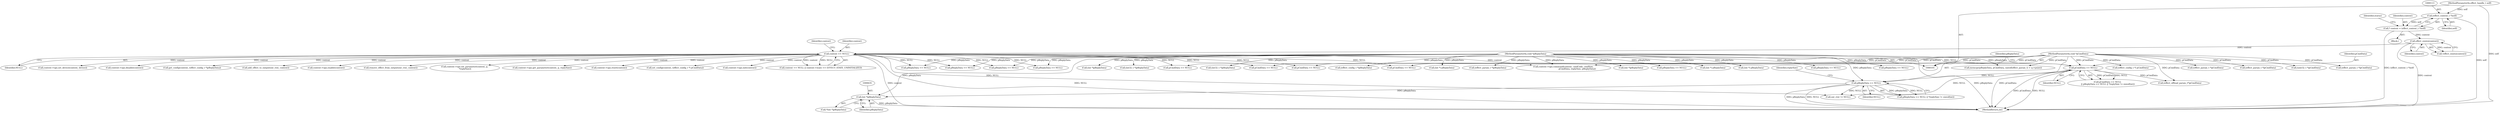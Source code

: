 digraph "0_Android_073a80800f341325932c66818ce4302b312909a4@pointer" {
"1000634" [label="(Call,(int *)pReplyData)"];
"1000600" [label="(Call,pReplyData == NULL)"];
"1000107" [label="(MethodParameterIn,void *pReplyData)"];
"1000596" [label="(Call,pCmdData == NULL)"];
"1000105" [label="(MethodParameterIn,void *pCmdData)"];
"1000135" [label="(Call,context == NULL)"];
"1000125" [label="(Call,effect_exists(context))"];
"1000110" [label="(Call,* context = (effect_context_t *)self)"];
"1000112" [label="(Call,(effect_context_t *)self)"];
"1000102" [label="(MethodParameterIn,effect_handle_t self)"];
"1000363" [label="(Call,context->ops.disable(context))"];
"1000393" [label="(Call,pReplyData == NULL)"];
"1000412" [label="(Call,(effect_param_t *)pCmdData)"];
"1000140" [label="(Identifier,context)"];
"1000218" [label="(Call,(int *) pReplyData)"];
"1000177" [label="(Call,(int *) pReplyData)"];
"1000479" [label="(Call,pCmdData == NULL)"];
"1000125" [label="(Call,effect_exists(context))"];
"1000110" [label="(Call,* context = (effect_context_t *)self)"];
"1000636" [label="(Identifier,pReplyData)"];
"1000599" [label="(Call,pReplyData == NULL || *replySize != sizeof(int))"];
"1000155" [label="(Call,pReplyData == NULL)"];
"1000496" [label="(Call,pReplyData == NULL)"];
"1000570" [label="(Call,(uint32_t *)pCmdData)"];
"1000102" [label="(MethodParameterIn,effect_handle_t self)"];
"1000136" [label="(Identifier,context)"];
"1000274" [label="(Call,pReplyData == NULL)"];
"1000524" [label="(Call,(effect_param_t *)pCmdData)"];
"1000255" [label="(Call,get_config(context, (effect_config_t *)pReplyData))"];
"1000223" [label="(Call,(effect_config_t *) pCmdData)"];
"1000684" [label="(Call,add_effect_to_output(out_ctxt, context))"];
"1000597" [label="(Identifier,pCmdData)"];
"1000311" [label="(Call,context->ops.enable(context))"];
"1000112" [label="(Call,(effect_context_t *)self)"];
"1000664" [label="(Call,remove_effect_from_output(out_ctxt, context))"];
"1000605" [label="(Identifier,replySize)"];
"1000661" [label="(Call,out_ctxt != NULL)"];
"1000193" [label="(Call,pCmdData == NULL)"];
"1000202" [label="(Call,pReplyData == NULL)"];
"1000318" [label="(Call,(int *)pReplyData)"];
"1000517" [label="(Call,(int32_t *)pReplyData)"];
"1000538" [label="(Call,context->ops.set_parameter(context, p,\n *replySize))"];
"1000230" [label="(Call,pReplyData == NULL)"];
"1000551" [label="(Call,pCmdData == NULL)"];
"1000326" [label="(Call,pReplyData == NULL)"];
"1000470" [label="(Call,context->ops.get_parameter(context, p, replySize))"];
"1000634" [label="(Call,(int *)pReplyData)"];
"1000535" [label="(Call,(int32_t *)pReplyData)"];
"1000595" [label="(Call,pCmdData == NULL\n || pReplyData == NULL || *replySize != sizeof(int))"];
"1000114" [label="(Identifier,self)"];
"1000135" [label="(Call,context == NULL)"];
"1000268" [label="(Call,context->ops.reset(context))"];
"1000124" [label="(Call,!effect_exists(context))"];
"1000118" [label="(Identifier,status)"];
"1000257" [label="(Call,(effect_config_t *)pReplyData)"];
"1000633" [label="(Call,*(int *)pReplyData)"];
"1000620" [label="(Call,(effect_offload_param_t*)pCmdData)"];
"1000185" [label="(Call,(int *) pReplyData)"];
"1000461" [label="(Call,(effect_param_t *)pReplyData)"];
"1000449" [label="(Call,memcpy(pReplyData, pCmdData, sizeof(effect_param_t) + q->psize))"];
"1000126" [label="(Identifier,context)"];
"1000596" [label="(Call,pCmdData == NULL)"];
"1000602" [label="(Identifier,NULL)"];
"1000600" [label="(Call,pReplyData == NULL)"];
"1000221" [label="(Call,set_config(context, (effect_config_t *) pCmdData))"];
"1000379" [label="(Call,pCmdData == NULL)"];
"1000701" [label="(Call,context->ops.command(context, cmdCode, cmdSize,\n                                          pCmdData, replySize, pReplyData))"];
"1000107" [label="(MethodParameterIn,void *pReplyData)"];
"1000111" [label="(Identifier,context)"];
"1000370" [label="(Call,(int *)pReplyData)"];
"1000446" [label="(Call,(effect_param_t *)pCmdData)"];
"1000108" [label="(Block,)"];
"1000180" [label="(Call,context->ops.init(context))"];
"1000134" [label="(Call,context == NULL || context->state == EFFECT_STATE_UNINITIALIZED)"];
"1000137" [label="(Identifier,NULL)"];
"1000105" [label="(MethodParameterIn,void *pCmdData)"];
"1000601" [label="(Identifier,pReplyData)"];
"1000598" [label="(Identifier,NULL)"];
"1000725" [label="(MethodReturn,int)"];
"1000579" [label="(Call,context->ops.set_device(context, device))"];
"1000634" -> "1000633"  [label="AST: "];
"1000634" -> "1000636"  [label="CFG: "];
"1000635" -> "1000634"  [label="AST: "];
"1000636" -> "1000634"  [label="AST: "];
"1000633" -> "1000634"  [label="CFG: "];
"1000634" -> "1000725"  [label="DDG: pReplyData"];
"1000600" -> "1000634"  [label="DDG: pReplyData"];
"1000107" -> "1000634"  [label="DDG: pReplyData"];
"1000600" -> "1000599"  [label="AST: "];
"1000600" -> "1000602"  [label="CFG: "];
"1000601" -> "1000600"  [label="AST: "];
"1000602" -> "1000600"  [label="AST: "];
"1000605" -> "1000600"  [label="CFG: "];
"1000599" -> "1000600"  [label="CFG: "];
"1000600" -> "1000725"  [label="DDG: NULL"];
"1000600" -> "1000725"  [label="DDG: pReplyData"];
"1000600" -> "1000599"  [label="DDG: pReplyData"];
"1000600" -> "1000599"  [label="DDG: NULL"];
"1000107" -> "1000600"  [label="DDG: pReplyData"];
"1000596" -> "1000600"  [label="DDG: NULL"];
"1000600" -> "1000661"  [label="DDG: NULL"];
"1000107" -> "1000101"  [label="AST: "];
"1000107" -> "1000725"  [label="DDG: pReplyData"];
"1000107" -> "1000155"  [label="DDG: pReplyData"];
"1000107" -> "1000177"  [label="DDG: pReplyData"];
"1000107" -> "1000185"  [label="DDG: pReplyData"];
"1000107" -> "1000202"  [label="DDG: pReplyData"];
"1000107" -> "1000218"  [label="DDG: pReplyData"];
"1000107" -> "1000230"  [label="DDG: pReplyData"];
"1000107" -> "1000257"  [label="DDG: pReplyData"];
"1000107" -> "1000274"  [label="DDG: pReplyData"];
"1000107" -> "1000318"  [label="DDG: pReplyData"];
"1000107" -> "1000326"  [label="DDG: pReplyData"];
"1000107" -> "1000370"  [label="DDG: pReplyData"];
"1000107" -> "1000393"  [label="DDG: pReplyData"];
"1000107" -> "1000449"  [label="DDG: pReplyData"];
"1000107" -> "1000461"  [label="DDG: pReplyData"];
"1000107" -> "1000496"  [label="DDG: pReplyData"];
"1000107" -> "1000517"  [label="DDG: pReplyData"];
"1000107" -> "1000535"  [label="DDG: pReplyData"];
"1000107" -> "1000701"  [label="DDG: pReplyData"];
"1000596" -> "1000595"  [label="AST: "];
"1000596" -> "1000598"  [label="CFG: "];
"1000597" -> "1000596"  [label="AST: "];
"1000598" -> "1000596"  [label="AST: "];
"1000601" -> "1000596"  [label="CFG: "];
"1000595" -> "1000596"  [label="CFG: "];
"1000596" -> "1000725"  [label="DDG: NULL"];
"1000596" -> "1000725"  [label="DDG: pCmdData"];
"1000596" -> "1000595"  [label="DDG: pCmdData"];
"1000596" -> "1000595"  [label="DDG: NULL"];
"1000105" -> "1000596"  [label="DDG: pCmdData"];
"1000135" -> "1000596"  [label="DDG: NULL"];
"1000596" -> "1000620"  [label="DDG: pCmdData"];
"1000596" -> "1000661"  [label="DDG: NULL"];
"1000105" -> "1000101"  [label="AST: "];
"1000105" -> "1000725"  [label="DDG: pCmdData"];
"1000105" -> "1000193"  [label="DDG: pCmdData"];
"1000105" -> "1000223"  [label="DDG: pCmdData"];
"1000105" -> "1000379"  [label="DDG: pCmdData"];
"1000105" -> "1000412"  [label="DDG: pCmdData"];
"1000105" -> "1000446"  [label="DDG: pCmdData"];
"1000105" -> "1000449"  [label="DDG: pCmdData"];
"1000105" -> "1000479"  [label="DDG: pCmdData"];
"1000105" -> "1000524"  [label="DDG: pCmdData"];
"1000105" -> "1000551"  [label="DDG: pCmdData"];
"1000105" -> "1000570"  [label="DDG: pCmdData"];
"1000105" -> "1000620"  [label="DDG: pCmdData"];
"1000105" -> "1000701"  [label="DDG: pCmdData"];
"1000135" -> "1000134"  [label="AST: "];
"1000135" -> "1000137"  [label="CFG: "];
"1000136" -> "1000135"  [label="AST: "];
"1000137" -> "1000135"  [label="AST: "];
"1000140" -> "1000135"  [label="CFG: "];
"1000134" -> "1000135"  [label="CFG: "];
"1000135" -> "1000725"  [label="DDG: context"];
"1000135" -> "1000725"  [label="DDG: NULL"];
"1000135" -> "1000134"  [label="DDG: context"];
"1000135" -> "1000134"  [label="DDG: NULL"];
"1000125" -> "1000135"  [label="DDG: context"];
"1000135" -> "1000155"  [label="DDG: NULL"];
"1000135" -> "1000180"  [label="DDG: context"];
"1000135" -> "1000193"  [label="DDG: NULL"];
"1000135" -> "1000221"  [label="DDG: context"];
"1000135" -> "1000230"  [label="DDG: NULL"];
"1000135" -> "1000255"  [label="DDG: context"];
"1000135" -> "1000268"  [label="DDG: context"];
"1000135" -> "1000274"  [label="DDG: NULL"];
"1000135" -> "1000311"  [label="DDG: context"];
"1000135" -> "1000326"  [label="DDG: NULL"];
"1000135" -> "1000363"  [label="DDG: context"];
"1000135" -> "1000379"  [label="DDG: NULL"];
"1000135" -> "1000470"  [label="DDG: context"];
"1000135" -> "1000479"  [label="DDG: NULL"];
"1000135" -> "1000538"  [label="DDG: context"];
"1000135" -> "1000551"  [label="DDG: NULL"];
"1000135" -> "1000579"  [label="DDG: context"];
"1000135" -> "1000661"  [label="DDG: NULL"];
"1000135" -> "1000664"  [label="DDG: context"];
"1000135" -> "1000684"  [label="DDG: context"];
"1000135" -> "1000701"  [label="DDG: context"];
"1000125" -> "1000124"  [label="AST: "];
"1000125" -> "1000126"  [label="CFG: "];
"1000126" -> "1000125"  [label="AST: "];
"1000124" -> "1000125"  [label="CFG: "];
"1000125" -> "1000725"  [label="DDG: context"];
"1000125" -> "1000124"  [label="DDG: context"];
"1000110" -> "1000125"  [label="DDG: context"];
"1000110" -> "1000108"  [label="AST: "];
"1000110" -> "1000112"  [label="CFG: "];
"1000111" -> "1000110"  [label="AST: "];
"1000112" -> "1000110"  [label="AST: "];
"1000118" -> "1000110"  [label="CFG: "];
"1000110" -> "1000725"  [label="DDG: (effect_context_t *)self"];
"1000112" -> "1000110"  [label="DDG: self"];
"1000112" -> "1000114"  [label="CFG: "];
"1000113" -> "1000112"  [label="AST: "];
"1000114" -> "1000112"  [label="AST: "];
"1000112" -> "1000725"  [label="DDG: self"];
"1000102" -> "1000112"  [label="DDG: self"];
"1000102" -> "1000101"  [label="AST: "];
"1000102" -> "1000725"  [label="DDG: self"];
}
